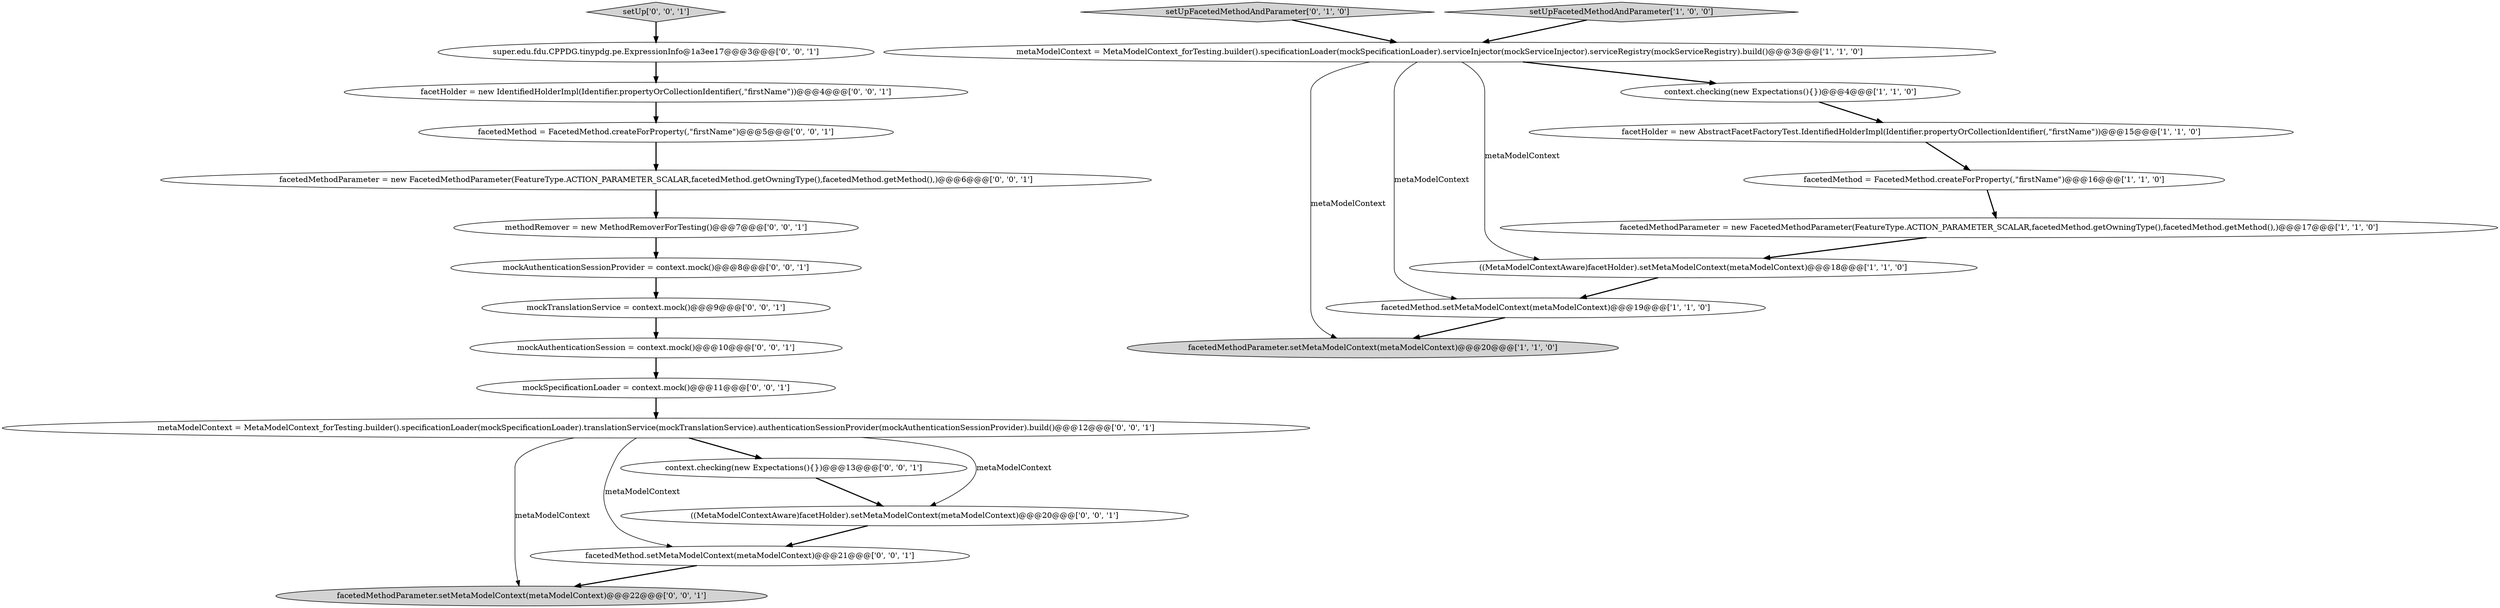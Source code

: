 digraph {
11 [style = filled, label = "metaModelContext = MetaModelContext_forTesting.builder().specificationLoader(mockSpecificationLoader).translationService(mockTranslationService).authenticationSessionProvider(mockAuthenticationSessionProvider).build()@@@12@@@['0', '0', '1']", fillcolor = white, shape = ellipse image = "AAA0AAABBB3BBB"];
18 [style = filled, label = "facetedMethodParameter.setMetaModelContext(metaModelContext)@@@22@@@['0', '0', '1']", fillcolor = lightgray, shape = ellipse image = "AAA0AAABBB3BBB"];
1 [style = filled, label = "facetHolder = new AbstractFacetFactoryTest.IdentifiedHolderImpl(Identifier.propertyOrCollectionIdentifier(,\"firstName\"))@@@15@@@['1', '1', '0']", fillcolor = white, shape = ellipse image = "AAA0AAABBB1BBB"];
9 [style = filled, label = "setUpFacetedMethodAndParameter['0', '1', '0']", fillcolor = lightgray, shape = diamond image = "AAA0AAABBB2BBB"];
15 [style = filled, label = "setUp['0', '0', '1']", fillcolor = lightgray, shape = diamond image = "AAA0AAABBB3BBB"];
19 [style = filled, label = "facetedMethod.setMetaModelContext(metaModelContext)@@@21@@@['0', '0', '1']", fillcolor = white, shape = ellipse image = "AAA0AAABBB3BBB"];
3 [style = filled, label = "facetedMethodParameter = new FacetedMethodParameter(FeatureType.ACTION_PARAMETER_SCALAR,facetedMethod.getOwningType(),facetedMethod.getMethod(),)@@@17@@@['1', '1', '0']", fillcolor = white, shape = ellipse image = "AAA0AAABBB1BBB"];
5 [style = filled, label = "facetedMethodParameter.setMetaModelContext(metaModelContext)@@@20@@@['1', '1', '0']", fillcolor = lightgray, shape = ellipse image = "AAA0AAABBB1BBB"];
8 [style = filled, label = "facetedMethod.setMetaModelContext(metaModelContext)@@@19@@@['1', '1', '0']", fillcolor = white, shape = ellipse image = "AAA0AAABBB1BBB"];
13 [style = filled, label = "facetHolder = new IdentifiedHolderImpl(Identifier.propertyOrCollectionIdentifier(,\"firstName\"))@@@4@@@['0', '0', '1']", fillcolor = white, shape = ellipse image = "AAA0AAABBB3BBB"];
10 [style = filled, label = "facetedMethod = FacetedMethod.createForProperty(,\"firstName\")@@@5@@@['0', '0', '1']", fillcolor = white, shape = ellipse image = "AAA0AAABBB3BBB"];
2 [style = filled, label = "setUpFacetedMethodAndParameter['1', '0', '0']", fillcolor = lightgray, shape = diamond image = "AAA0AAABBB1BBB"];
7 [style = filled, label = "facetedMethod = FacetedMethod.createForProperty(,\"firstName\")@@@16@@@['1', '1', '0']", fillcolor = white, shape = ellipse image = "AAA0AAABBB1BBB"];
23 [style = filled, label = "facetedMethodParameter = new FacetedMethodParameter(FeatureType.ACTION_PARAMETER_SCALAR,facetedMethod.getOwningType(),facetedMethod.getMethod(),)@@@6@@@['0', '0', '1']", fillcolor = white, shape = ellipse image = "AAA0AAABBB3BBB"];
14 [style = filled, label = "mockTranslationService = context.mock()@@@9@@@['0', '0', '1']", fillcolor = white, shape = ellipse image = "AAA0AAABBB3BBB"];
21 [style = filled, label = "mockAuthenticationSessionProvider = context.mock()@@@8@@@['0', '0', '1']", fillcolor = white, shape = ellipse image = "AAA0AAABBB3BBB"];
4 [style = filled, label = "((MetaModelContextAware)facetHolder).setMetaModelContext(metaModelContext)@@@18@@@['1', '1', '0']", fillcolor = white, shape = ellipse image = "AAA0AAABBB1BBB"];
24 [style = filled, label = "context.checking(new Expectations(){})@@@13@@@['0', '0', '1']", fillcolor = white, shape = ellipse image = "AAA0AAABBB3BBB"];
17 [style = filled, label = "methodRemover = new MethodRemoverForTesting()@@@7@@@['0', '0', '1']", fillcolor = white, shape = ellipse image = "AAA0AAABBB3BBB"];
22 [style = filled, label = "mockSpecificationLoader = context.mock()@@@11@@@['0', '0', '1']", fillcolor = white, shape = ellipse image = "AAA0AAABBB3BBB"];
12 [style = filled, label = "super.edu.fdu.CPPDG.tinypdg.pe.ExpressionInfo@1a3ee17@@@3@@@['0', '0', '1']", fillcolor = white, shape = ellipse image = "AAA0AAABBB3BBB"];
20 [style = filled, label = "((MetaModelContextAware)facetHolder).setMetaModelContext(metaModelContext)@@@20@@@['0', '0', '1']", fillcolor = white, shape = ellipse image = "AAA0AAABBB3BBB"];
6 [style = filled, label = "metaModelContext = MetaModelContext_forTesting.builder().specificationLoader(mockSpecificationLoader).serviceInjector(mockServiceInjector).serviceRegistry(mockServiceRegistry).build()@@@3@@@['1', '1', '0']", fillcolor = white, shape = ellipse image = "AAA0AAABBB1BBB"];
0 [style = filled, label = "context.checking(new Expectations(){})@@@4@@@['1', '1', '0']", fillcolor = white, shape = ellipse image = "AAA0AAABBB1BBB"];
16 [style = filled, label = "mockAuthenticationSession = context.mock()@@@10@@@['0', '0', '1']", fillcolor = white, shape = ellipse image = "AAA0AAABBB3BBB"];
22->11 [style = bold, label=""];
21->14 [style = bold, label=""];
8->5 [style = bold, label=""];
14->16 [style = bold, label=""];
10->23 [style = bold, label=""];
17->21 [style = bold, label=""];
24->20 [style = bold, label=""];
15->12 [style = bold, label=""];
6->0 [style = bold, label=""];
6->8 [style = solid, label="metaModelContext"];
4->8 [style = bold, label=""];
16->22 [style = bold, label=""];
11->24 [style = bold, label=""];
0->1 [style = bold, label=""];
20->19 [style = bold, label=""];
12->13 [style = bold, label=""];
9->6 [style = bold, label=""];
7->3 [style = bold, label=""];
6->5 [style = solid, label="metaModelContext"];
11->19 [style = solid, label="metaModelContext"];
2->6 [style = bold, label=""];
11->20 [style = solid, label="metaModelContext"];
1->7 [style = bold, label=""];
11->18 [style = solid, label="metaModelContext"];
13->10 [style = bold, label=""];
6->4 [style = solid, label="metaModelContext"];
23->17 [style = bold, label=""];
19->18 [style = bold, label=""];
3->4 [style = bold, label=""];
}
